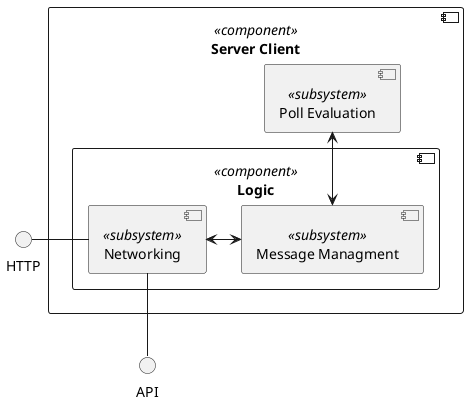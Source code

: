 @startuml
() "HTTP" as http
() "API" as api

component "Server Client" <<component>> as server{
component "Logic" <<component>> as logic{
    [Networking] <<subsystem>> as network
    [Message Managment] <<subsystem>> as message
}
    [Poll Evaluation] <<subsystem>> as pe
}
http -right- network


pe <-down-> message
network <-> message

api -up- network
@enduml